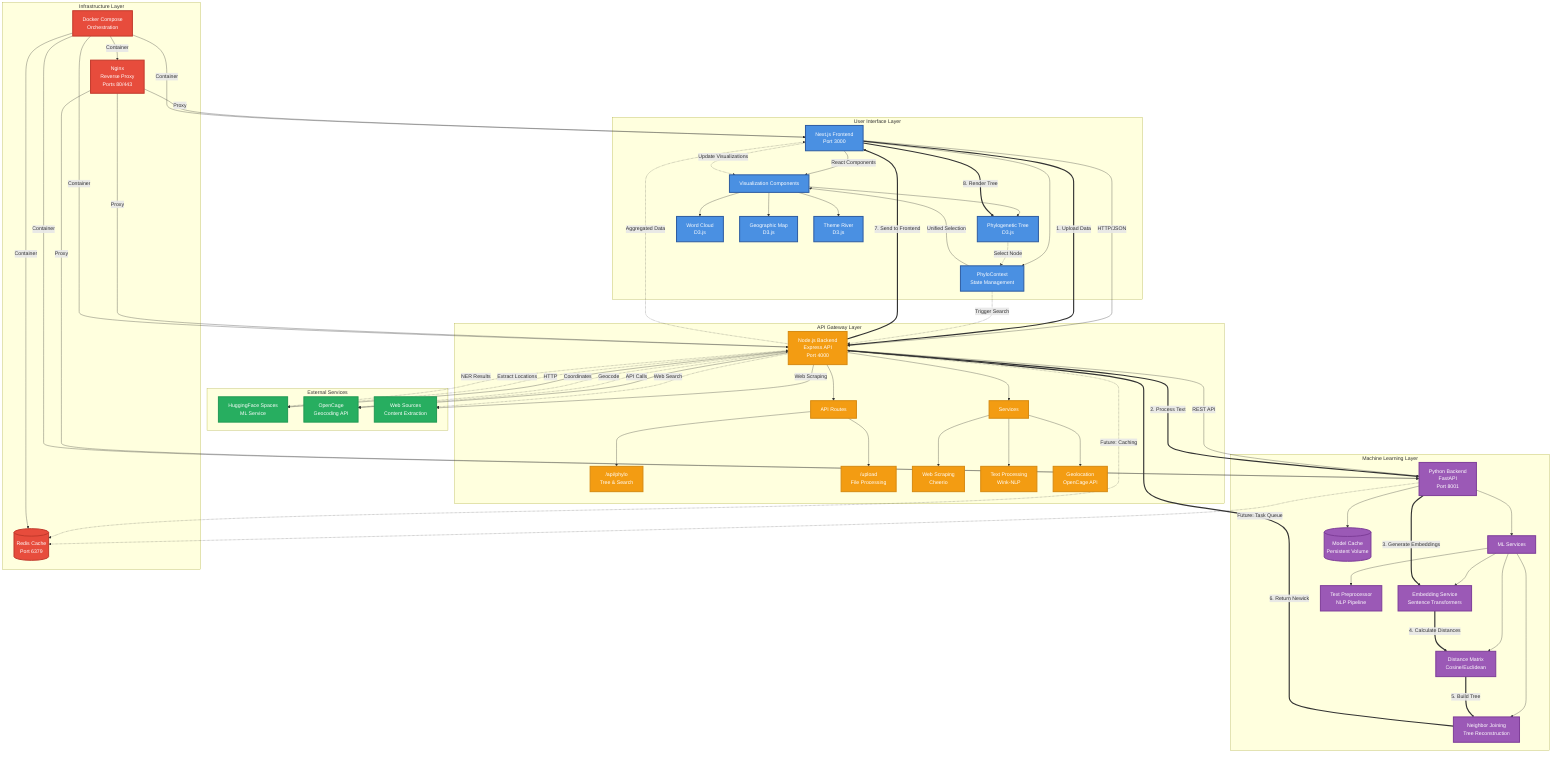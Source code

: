 graph TB
    %% User Interface Layer
    subgraph "User Interface Layer"
        UI[Next.js Frontend<br/>Port 3000]
        UI --> |React Components| VIZ[Visualization Components]
        VIZ --> TREE[Phylogenetic Tree<br/>D3.js]
        VIZ --> WORD[Word Cloud<br/>D3.js]
        VIZ --> MAP[Geographic Map<br/>D3.js]
        VIZ --> RIVER[Theme River<br/>D3.js]

        UI --> CTX[PhyloContext<br/>State Management]
        CTX --> |Unified Selection| VIZ
    end

    %% API Gateway Layer
    subgraph "API Gateway Layer"
        NODE[Node.js Backend<br/>Express API<br/>Port 4000]
        NODE --> ROUTES[API Routes]
        ROUTES --> PHYLO["/api/phylo<br/>Tree & Search"]
        ROUTES --> UPLOAD["/upload<br/>File Processing"]

        NODE --> SERVICES[Services]
        SERVICES --> WEB[Web Scraping<br/>Cheerio]
        SERVICES --> NLP[Text Processing<br/>Wink-NLP]
        SERVICES --> GEO[Geolocation<br/>OpenCage API]
    end

    %% Machine Learning Layer
    subgraph "Machine Learning Layer"
        PYTHON[Python Backend<br/>FastAPI<br/>Port 8001]
        PYTHON --> ML[ML Services]
        ML --> EMB[Embedding Service<br/>Sentence Transformers]
        ML --> DIST[Distance Matrix<br/>Cosine/Euclidean]
        ML --> NJ[Neighbor Joining<br/>Tree Reconstruction]
        ML --> PRE[Text Preprocessor<br/>NLP Pipeline]

        PYTHON --> CACHE[(Model Cache<br/>Persistent Volume)]
    end

    %% External Services
    subgraph "External Services"
        HF[HuggingFace Spaces<br/>ML Service]
        OPENCAGE[OpenCage<br/>Geocoding API]
        WEBSRC[Web Sources<br/>Content Extraction]
    end

    %% Infrastructure Layer
    subgraph "Infrastructure Layer"
        NGINX[Nginx<br/>Reverse Proxy<br/>Ports 80/443]
        REDIS[(Redis Cache<br/>Port 6379)]
        DOCKER[Docker Compose<br/>Orchestration]
    end

    %% Data Flow Connections
    UI -->|HTTP/JSON| NODE
    NODE -->|REST API| PYTHON
    NODE -->|HTTP| HF
    NODE -->|API Calls| OPENCAGE
    NODE -->|Web Scraping| WEBSRC

    %% Infrastructure Connections
    NGINX -->|Proxy| UI
    NGINX -->|Proxy| NODE
    NGINX -->|Proxy| PYTHON
    NODE -.->|Future: Caching| REDIS
    PYTHON -.->|Future: Task Queue| REDIS

    %% Docker Management
    DOCKER -->|Container| UI
    DOCKER -->|Container| NODE
    DOCKER -->|Container| PYTHON
    DOCKER -->|Container| NGINX
    DOCKER -->|Container| REDIS

    %% Key Data Flows with Labels
    UI ===>|"1. Upload Data"| NODE
    NODE ===>|"2. Process Text"| PYTHON
    PYTHON ===>|"3. Generate Embeddings"| EMB
    EMB ===>|"4. Calculate Distances"| DIST
    DIST ===>|"5. Build Tree"| NJ
    NJ ===>|"6. Return Newick"| NODE
    NODE ===>|"7. Send to Frontend"| UI
    UI ===>|"8. Render Tree"| TREE

    %% Search Flow
    TREE -.->|"Select Node"| CTX
    CTX -.->|"Trigger Search"| NODE
    NODE -.->|"Web Search"| WEBSRC
    NODE -.->|"Extract Locations"| HF
    HF -.->|"NER Results"| NODE
    NODE -.->|"Geocode"| OPENCAGE
    OPENCAGE -.->|"Coordinates"| NODE
    NODE -.->|"Aggregated Data"| UI
    UI -.->|"Update Visualizations"| VIZ

    %% Styling - High contrast colors for both dark and light modes
    classDef frontend fill:#4a90e2,stroke:#2c5aa0,stroke-width:3px,color:#ffffff
    classDef backend fill:#f39c12,stroke:#d68910,stroke-width:3px,color:#ffffff
    classDef ml fill:#9b59b6,stroke:#7d3c98,stroke-width:3px,color:#ffffff
    classDef external fill:#27ae60,stroke:#229954,stroke-width:3px,color:#ffffff
    classDef infra fill:#e74c3c,stroke:#c0392b,stroke-width:3px,color:#ffffff

    class UI,VIZ,TREE,WORD,MAP,RIVER,CTX frontend
    class NODE,ROUTES,PHYLO,UPLOAD,SERVICES,WEB,NLP,GEO backend
    class PYTHON,ML,EMB,DIST,NJ,PRE,CACHE ml
    class HF,OPENCAGE,WEBSRC external
    class NGINX,REDIS,DOCKER infra